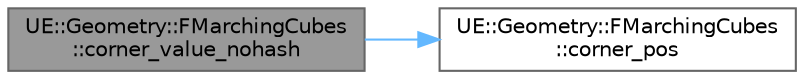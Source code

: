 digraph "UE::Geometry::FMarchingCubes::corner_value_nohash"
{
 // INTERACTIVE_SVG=YES
 // LATEX_PDF_SIZE
  bgcolor="transparent";
  edge [fontname=Helvetica,fontsize=10,labelfontname=Helvetica,labelfontsize=10];
  node [fontname=Helvetica,fontsize=10,shape=box,height=0.2,width=0.4];
  rankdir="LR";
  Node1 [id="Node000001",label="UE::Geometry::FMarchingCubes\l::corner_value_nohash",height=0.2,width=0.4,color="gray40", fillcolor="grey60", style="filled", fontcolor="black",tooltip=" "];
  Node1 -> Node2 [id="edge1_Node000001_Node000002",color="steelblue1",style="solid",tooltip=" "];
  Node2 [id="Node000002",label="UE::Geometry::FMarchingCubes\l::corner_pos",height=0.2,width=0.4,color="grey40", fillcolor="white", style="filled",URL="$d2/d3c/classUE_1_1Geometry_1_1FMarchingCubes.html#a197f30f69ab39b4c7bccca2ffda6891a",tooltip=" "];
}
